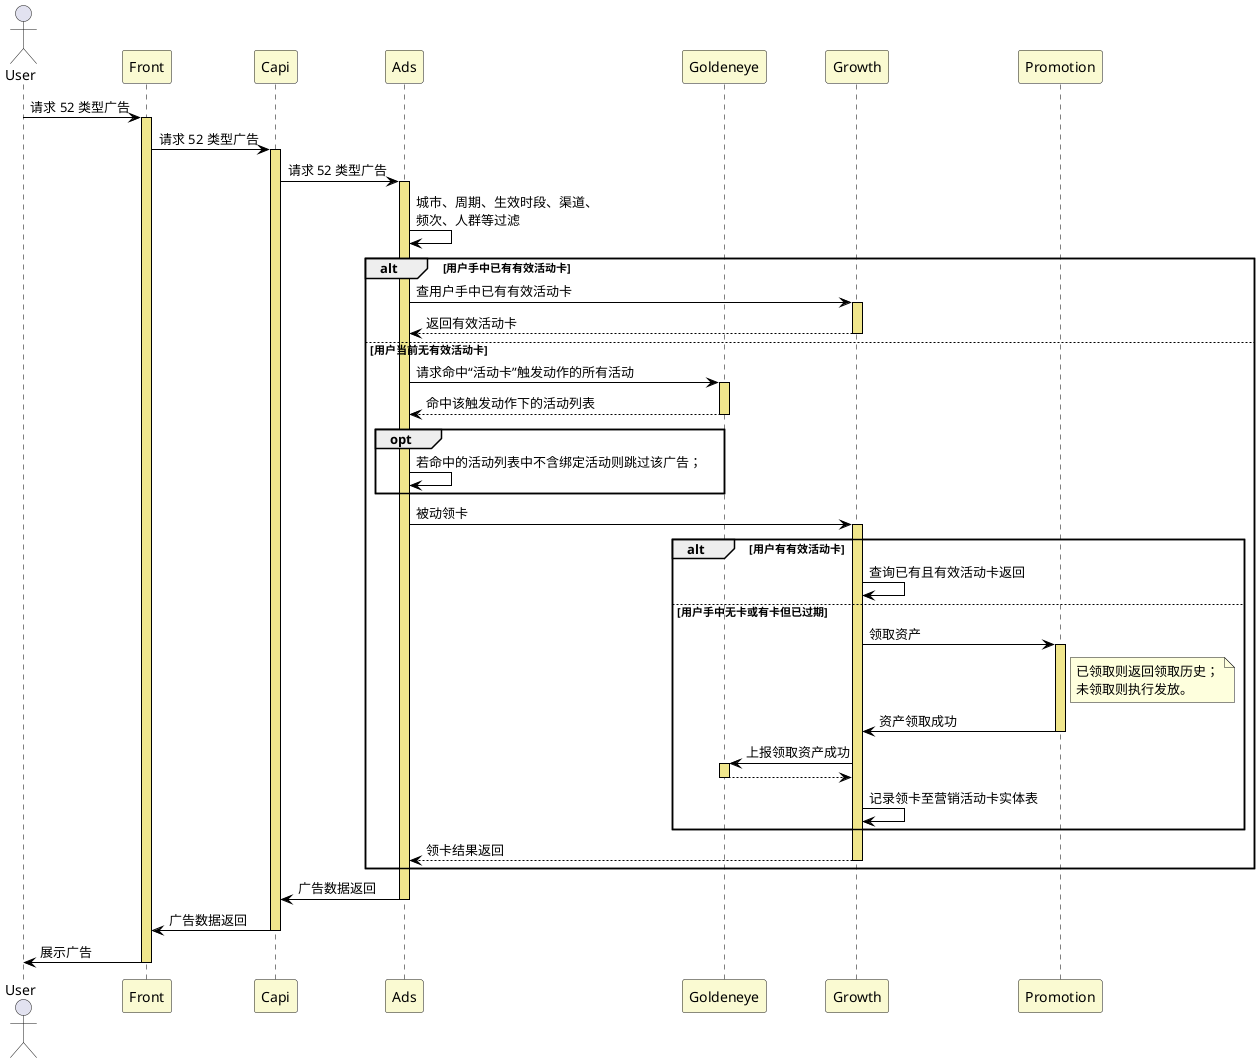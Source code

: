 @startuml
skinparam sequence {
ArrowColor black
LifeLineBorderColor black
LifeLineBackgroundColor khaki
ParticipantBackgroundColor lightgoldenrodyellow
}
Actor User
participant Front
participant Capi
participant Ads
participant Goldeneye
participant Growth
participant Promotion

User -> Front: 请求 52 类型广告

activate Front
Front -> Capi: 请求 52 类型广告
    activate Capi
    Capi -> Ads: 请求 52 类型广告
        activate Ads
        Ads -> Ads: 城市、周期、生效时段、渠道、\n频次、人群等过滤
        alt 用户手中已有有效活动卡
            Ads -> Growth: 查用户手中已有有效活动卡
                activate Growth
                Growth --> Ads: 返回有效活动卡
                deactivate Growth
        else 用户当前无有效活动卡
            Ads -> Goldeneye: 请求命中“活动卡”触发动作的所有活动
                activate Goldeneye
                Goldeneye --> Ads: 命中该触发动作下的活动列表
                deactivate Goldeneye
            opt
                Ads -> Ads: 若命中的活动列表中不含绑定活动则跳过该广告；
            end
            Ads -> Growth: 被动领卡
                activate Growth
                alt 用户有有效活动卡
                    Growth -> Growth: 查询已有且有效活动卡返回
                else 用户手中无卡或有卡但已过期
                    Growth -> Promotion: 领取资产
                        activate Promotion
                        note right of Promotion: 已领取则返回领取历史；\n未领取则执行发放。
                        Promotion -> Growth: 资产领取成功
                        deactivate Promotion
                    Growth -> Goldeneye: 上报领取资产成功
                        activate Goldeneye
                        Goldeneye --> Growth
                        deactivate Goldeneye
                    Growth -> Growth: 记录领卡至营销活动卡实体表
                end
                Growth --> Ads: 领卡结果返回
                deactivate Growth
        end
        Ads -> Capi: 广告数据返回
        deactivate Ads
    Capi -> Front: 广告数据返回
    deactivate Capi
Front -> User: 展示广告
deactivate Front

@enduml